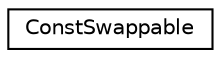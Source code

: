 digraph "Graphical Class Hierarchy"
{
  edge [fontname="Helvetica",fontsize="10",labelfontname="Helvetica",labelfontsize="10"];
  node [fontname="Helvetica",fontsize="10",shape=record];
  rankdir="LR";
  Node0 [label="ConstSwappable",height=0.2,width=0.4,color="black", fillcolor="white", style="filled",URL="$struct_const_swappable.html"];
}
